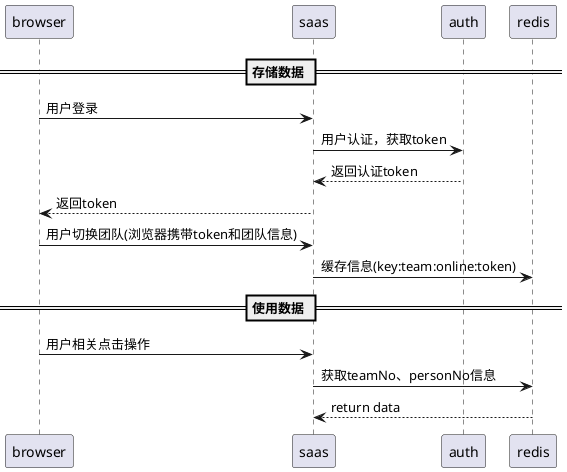 @startuml
'https://plantuml.com/sequence-diagram


== 存储数据 ==
browser -> saas:用户登录
saas -> auth:用户认证，获取token
auth --> saas:返回认证token
saas --> browser:返回token
browser -> saas:用户切换团队(浏览器携带token和团队信息)
saas -> redis:缓存信息(key:team:online:token)
== 使用数据 ==
browser -> saas:用户相关点击操作
saas -> redis:获取teamNo、personNo信息
redis --> saas:return data
@enduml
